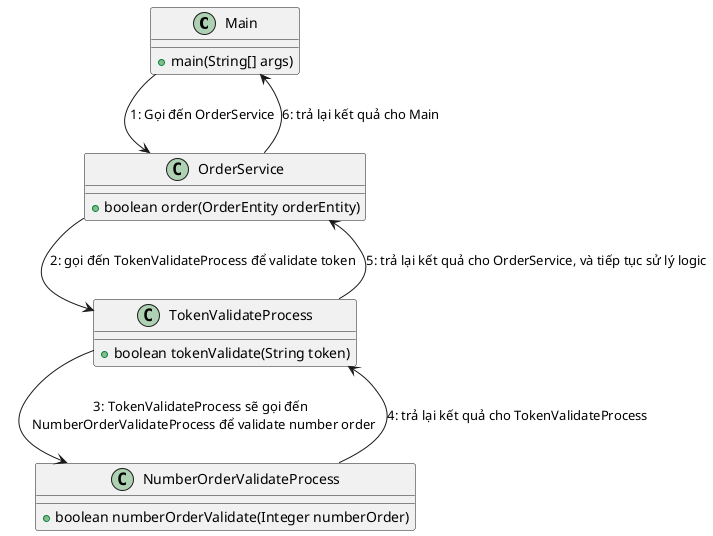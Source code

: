 @startuml
class Main{
    + main(String[] args)
}
class OrderService{
    + boolean order(OrderEntity orderEntity)
}
class TokenValidateProcess{
    + boolean tokenValidate(String token)
}
class NumberOrderValidateProcess{
    + boolean numberOrderValidate(Integer numberOrder)
}

Main --> OrderService : 1: Gọi đến OrderService
OrderService --> TokenValidateProcess : 2: gọi đến TokenValidateProcess để validate token
TokenValidateProcess --> NumberOrderValidateProcess : 3: TokenValidateProcess sẽ gọi đến \n NumberOrderValidateProcess để validate number order
NumberOrderValidateProcess --> TokenValidateProcess : 4: trả lại kết quả cho TokenValidateProcess
TokenValidateProcess --> OrderService : 5: trả lại kết quả cho OrderService, và tiếp tục sử lý logic
OrderService --> Main : 6: trả lại kết quả cho Main

@enduml
